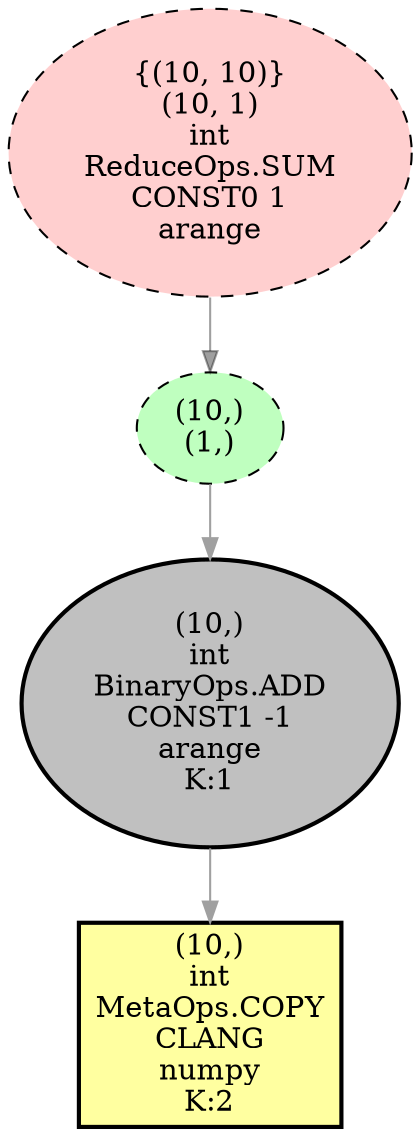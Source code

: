 strict digraph  {
1 [color=black, fillcolor="#80ff8080", label="(10,)\n(1,)", style="filled,dashed"];
2 [color=black, fillcolor="#FFA0A080", label="{(10, 10)}
(10, 1)
int
ReduceOps.SUM
CONST0 1
arange", style="filled,dashed"];
0 [color=black, fillcolor="#c0c0c0", label="(10,)
int
BinaryOps.ADD
CONST1 -1
arange
K:1", style="filled,bold"];
5 [color=black, fillcolor="#FFFFa0", label="(10,)
int
MetaOps.COPY
CLANG
numpy
K:2", shape=box, style="filled,bold"];
1 -> 0  [color="#a0a0a0"];
2 -> 1  [color="#00000060"];
0 -> 5  [color="#a0a0a0"];
}
